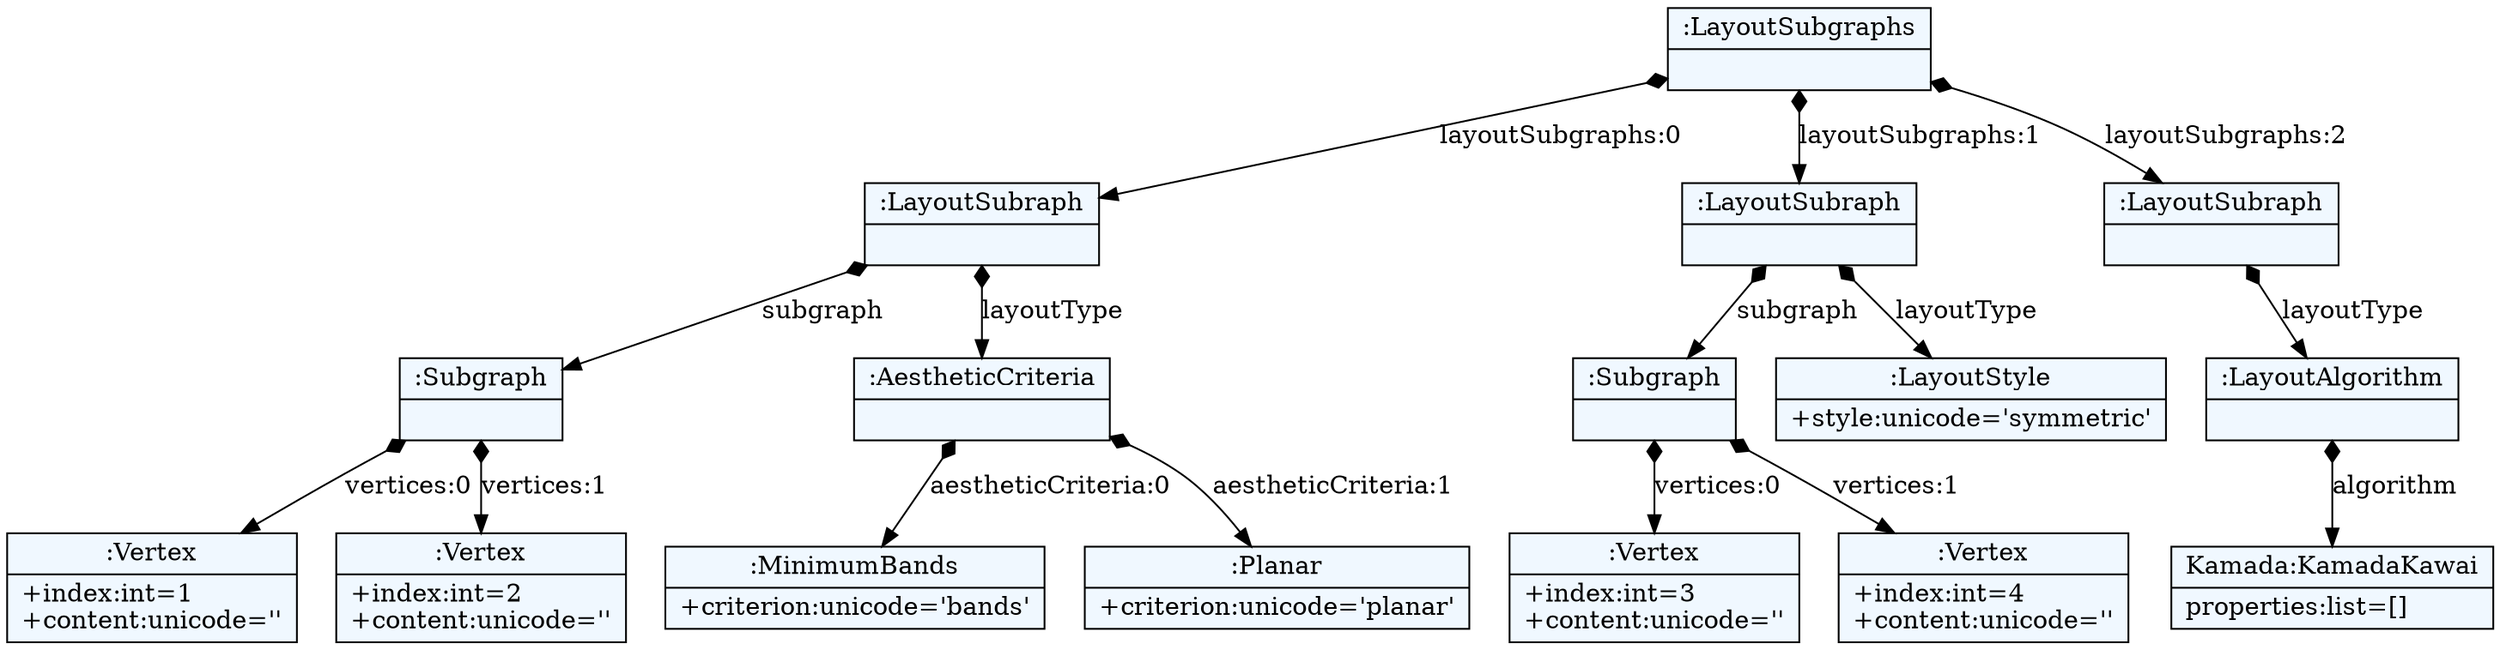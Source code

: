 
    digraph xtext {
    fontname = "Bitstream Vera Sans"
    fontsize = 8
    node[
        shape=record,
        style=filled,
        fillcolor=aliceblue
    ]
    nodesep = 0.3
    edge[dir=black,arrowtail=empty]


3 -> 4 [label="layoutSubgraphs:0" arrowtail=diamond dir=both]
4 -> 5 [label="subgraph" arrowtail=diamond dir=both]
5 -> 6 [label="vertices:0" arrowtail=diamond dir=both]
6[label="{:Vertex|+index:int=1\l+content:unicode=''\l}"]
5 -> 7 [label="vertices:1" arrowtail=diamond dir=both]
7[label="{:Vertex|+index:int=2\l+content:unicode=''\l}"]
5[label="{:Subgraph|}"]
4 -> 8 [label="layoutType" arrowtail=diamond dir=both]
8 -> 9 [label="aestheticCriteria:0" arrowtail=diamond dir=both]
9[label="{:MinimumBands|+criterion:unicode='bands'\l}"]
8 -> 10 [label="aestheticCriteria:1" arrowtail=diamond dir=both]
10[label="{:Planar|+criterion:unicode='planar'\l}"]
8[label="{:AestheticCriteria|}"]
4[label="{:LayoutSubraph|}"]
3 -> 11 [label="layoutSubgraphs:1" arrowtail=diamond dir=both]
11 -> 12 [label="subgraph" arrowtail=diamond dir=both]
12 -> 13 [label="vertices:0" arrowtail=diamond dir=both]
13[label="{:Vertex|+index:int=3\l+content:unicode=''\l}"]
12 -> 14 [label="vertices:1" arrowtail=diamond dir=both]
14[label="{:Vertex|+index:int=4\l+content:unicode=''\l}"]
12[label="{:Subgraph|}"]
11 -> 15 [label="layoutType" arrowtail=diamond dir=both]
15[label="{:LayoutStyle|+style:unicode='symmetric'\l}"]
11[label="{:LayoutSubraph|}"]
3 -> 16 [label="layoutSubgraphs:2" arrowtail=diamond dir=both]
16 -> 17 [label="layoutType" arrowtail=diamond dir=both]
17 -> 18 [label="algorithm" arrowtail=diamond dir=both]
18[label="{Kamada:KamadaKawai|properties:list=[]\l}"]
17[label="{:LayoutAlgorithm|}"]
16[label="{:LayoutSubraph|}"]
3[label="{:LayoutSubgraphs|}"]

}
